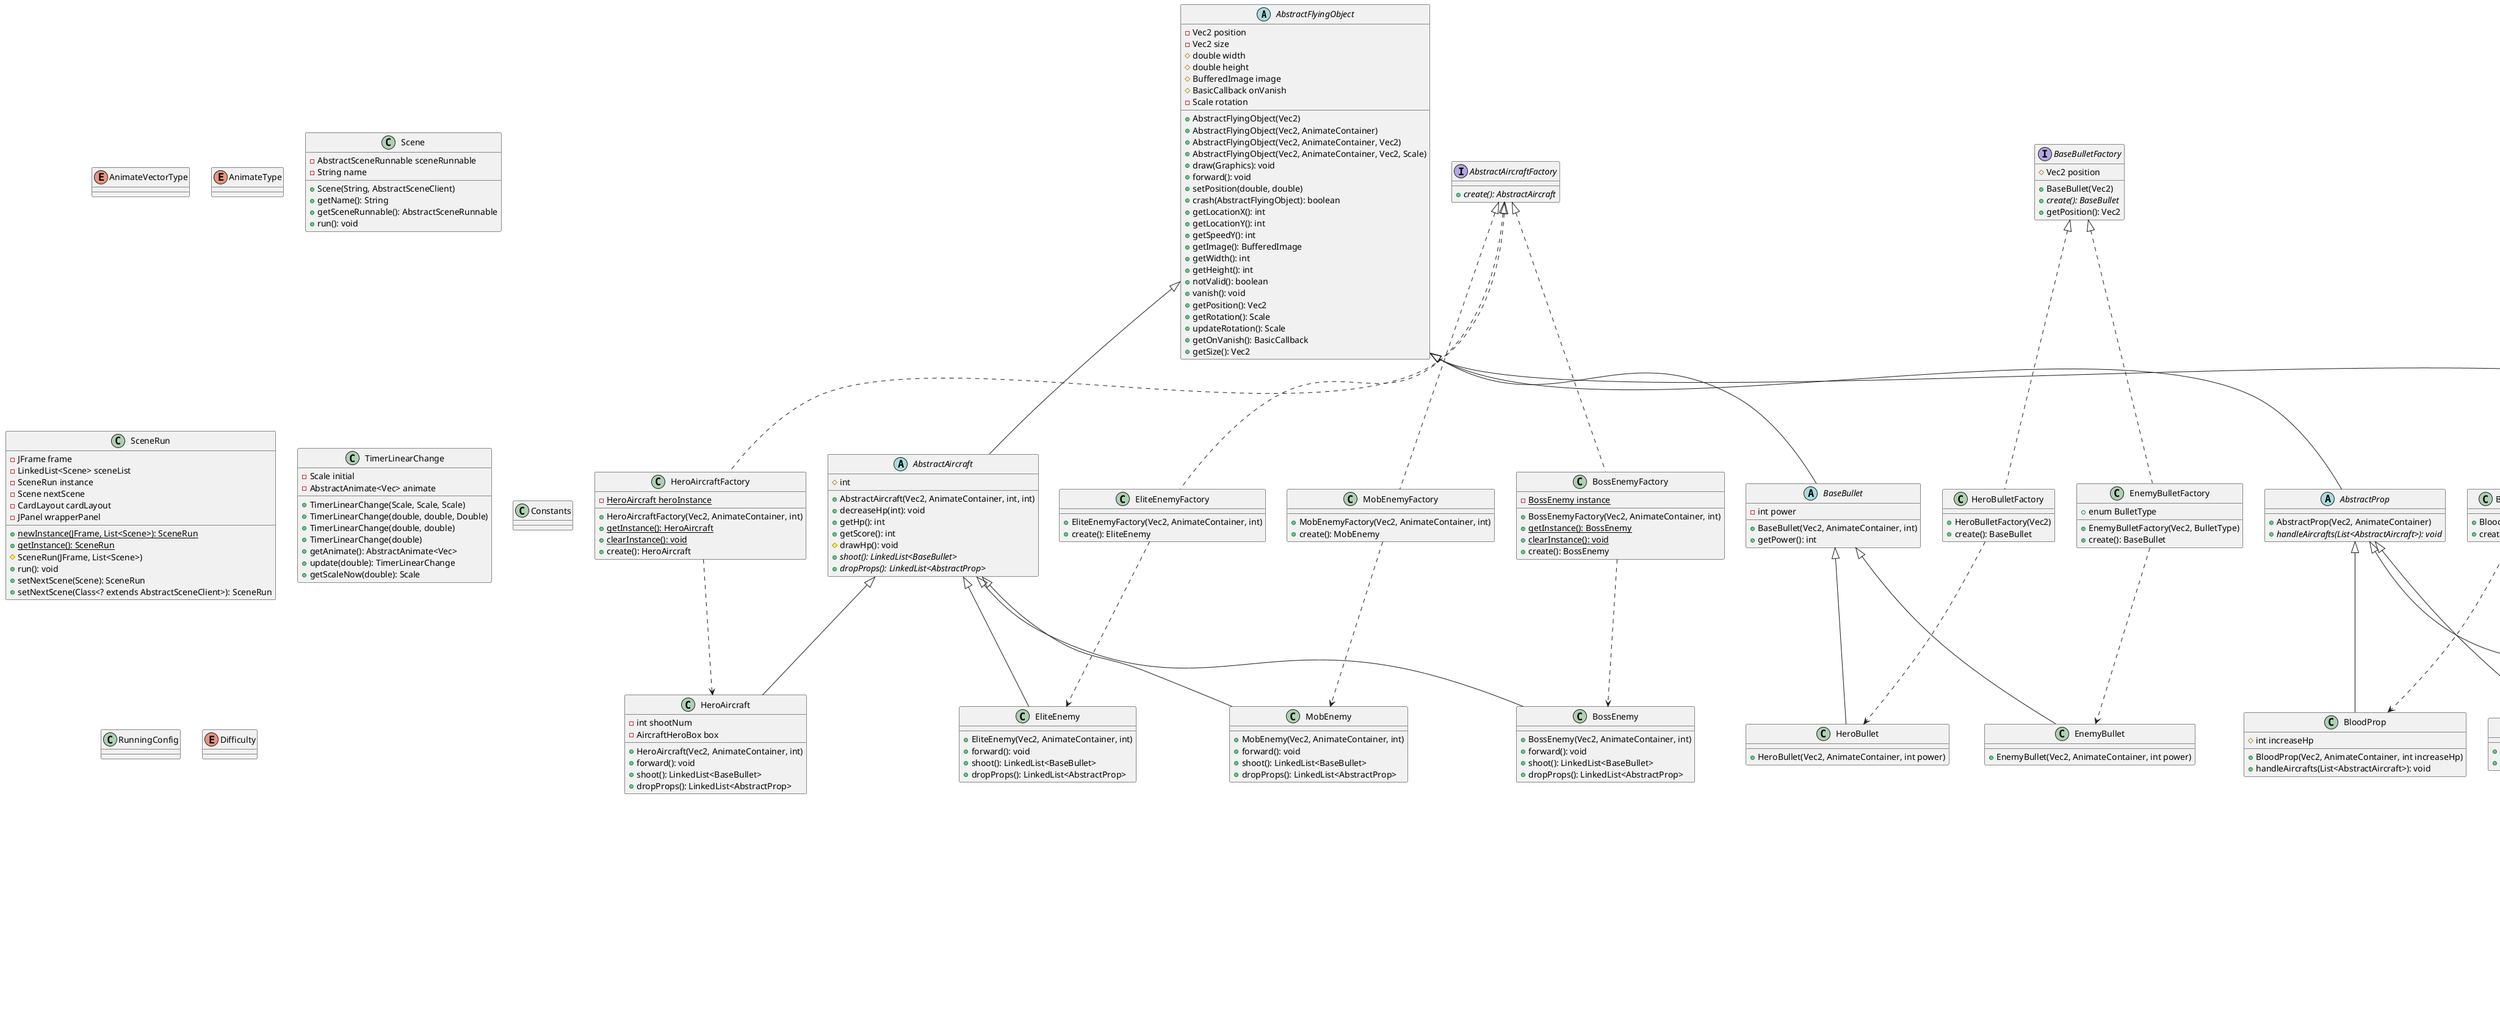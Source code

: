 @startuml
'https: //plantuml.com/class-diagram

abstract class AbstractFlyingObject {
    - Vec2 position
    - Vec2 size
    # double width
    # double height
    # BufferedImage image
    # BasicCallback onVanish
    - Scale rotation

    + AbstractFlyingObject(Vec2)
    + AbstractFlyingObject(Vec2, AnimateContainer)
    + AbstractFlyingObject(Vec2, AnimateContainer, Vec2)
    + AbstractFlyingObject(Vec2, AnimateContainer, Vec2, Scale)
    + draw(Graphics): void
    + forward(): void
    + setPosition(double, double)
    + crash(AbstractFlyingObject): boolean
    + getLocationX(): int
    + getLocationY(): int
    + getSpeedY(): int
    + getImage(): BufferedImage
    + getWidth(): int
    + getHeight(): int
    + notValid(): boolean
    + vanish(): void
    + getPosition(): Vec2
    + getRotation(): Scale
    + updateRotation(): Scale
    + getOnVanish(): BasicCallback
    + getSize(): Vec2
}

abstract class AbstractAircraft extends AbstractFlyingObject {
	# int
    + AbstractAircraft(Vec2, AnimateContainer, int, int)
    + decreaseHp(int): void
    + getHp(): int
    + getScore(): int
    # drawHp(): void
    + {abstract} shoot(): LinkedList<BaseBullet>
    + {abstract} dropProps(): LinkedList<AbstractProp>
 }

abstract class BaseBullet extends AbstractFlyingObject {
    - int power
    + BaseBullet(Vec2, AnimateContainer, int)
	+ getPower(): int
}

class HeroAircraft extends AbstractAircraft {
    - int shootNum
    - AircraftHeroBox box
    + HeroAircraft(Vec2, AnimateContainer, int)
    + forward(): void
    + shoot(): LinkedList<BaseBullet>
    + dropProps(): LinkedList<AbstractProp>
}

class MobEnemy extends AbstractAircraft {
    + MobEnemy(Vec2, AnimateContainer, int)
    + forward(): void
    + shoot(): LinkedList<BaseBullet>
    + dropProps(): LinkedList<AbstractProp>
}

class EliteEnemy extends AbstractAircraft {
    + EliteEnemy(Vec2, AnimateContainer, int)
    + forward(): void
    + shoot(): LinkedList<BaseBullet>
    + dropProps(): LinkedList<AbstractProp>
}

class BossEnemy extends AbstractAircraft {
    + BossEnemy(Vec2, AnimateContainer, int)
    + forward(): void
    + shoot(): LinkedList<BaseBullet>
    + dropProps(): LinkedList<AbstractProp>
}

class HeroBullet extends BaseBullet {
    + HeroBullet(Vec2, AnimateContainer, int power)
}

class EnemyBullet extends BaseBullet {
    + EnemyBullet(Vec2, AnimateContainer, int power)
}

abstract class AbstractProp extends AbstractFlyingObject {
    + AbstractProp(Vec2, AnimateContainer)
    + {abstract} handleAircrafts(List<AbstractAircraft>): void
}

class BloodProp extends AbstractProp {
    # int increaseHp
    + BloodProp(Vec2, AnimateContainer, int increaseHp)
    + handleAircrafts(List<AbstractAircraft>): void
}

class BombProp extends AbstractProp {
    + BombProp(Vec2, AnimateContainer)
    + handleAircrafts(List<AbstractAircraft>): void
}

class BulletProp extends AbstractProp {
    + BulletProp(Vec2, AnimateContainer)
    + handleAircrafts(List<AbstractAircraft>): void
}

interface AbstractAircraftFactory {
    + {abstract} create(): AbstractAircraft
}

class HeroAircraftFactory implements AbstractAircraftFactory {
    - {static} HeroAircraft heroInstance
    + HeroAircraftFactory(Vec2, AnimateContainer, int)
    + {static} getInstance(): HeroAircraft
    + {static} clearInstance(): void
    + create(): HeroAircraft
}
HeroAircraftFactory ..> HeroAircraft

class BossEnemyFactory implements AbstractAircraftFactory {
    - {static} BossEnemy instance
    + BossEnemyFactory(Vec2, AnimateContainer, int)
    + {static} getInstance(): BossEnemy
    + {static} clearInstance(): void
    + create(): BossEnemy
}
BossEnemyFactory ..> BossEnemy

class EliteEnemyFactory implements AbstractAircraftFactory {
    + EliteEnemyFactory(Vec2, AnimateContainer, int)
    + create(): EliteEnemy
}
EliteEnemyFactory ..> EliteEnemy

class MobEnemyFactory implements AbstractAircraftFactory {
    + MobEnemyFactory(Vec2, AnimateContainer, int)
    + create(): MobEnemy
}
MobEnemyFactory ..> MobEnemy

interface BaseBulletFactory {
    # Vec2 position
    + BaseBullet(Vec2)
    + {abstract} create(): BaseBullet
    + getPosition(): Vec2
}

class EnemyBulletFactory implements BaseBulletFactory {
    + enum BulletType
    + EnemyBulletFactory(Vec2, BulletType)
    + create(): BaseBullet
}
EnemyBulletFactory ..> EnemyBullet

class HeroBulletFactory implements BaseBulletFactory {
    + HeroBulletFactory(Vec2)
    + create(): BaseBullet
}
HeroBulletFactory ..> HeroBullet

interface AbstractPropFactory {
    # Vec2 position
    + {abstract} create(): AbstractProp
    # getPosition(): Vec2
    # getAnimateContainer(): AnimateContainer
}

class BloodPropFactory implements AbstractPropFactory {
    + BloodPropFactory(Vec2)
    + create(): BloodProp
}
BloodPropFactory ..> BloodProp

class BombPropFactory implements AbstractPropFactory {
    + BloodPropFactory(Vec2)
    + create(): BombProp
}
BombPropFactory ..> BombProp

class BulletPropFactory implements AbstractPropFactory {
    + BulletPropFactory(Vec2)
    + create(): BulletProp
}
BulletPropFactory ..> BulletProp

interface BasicCallback {
    + run(): void
}

class VectorType {
    - int size
    + VectorType()
    + VectorType(int, List<Double>)
    + get(): List<Double>
    + set(VectorType): void
    + set(List<Double>): void
    + getSize(): int
    + calc(VectorType, Operator): VectorType
    + enum Operator
    + plus(double): VectorType
    + minus(double): VectorType
    + times(double): VectorType
    + divide(double): VectorType
    + plus(VectorType): VectorType
    + minus(VectorType): VectorType
    + times(VectorType): VectorType
    + divide(VectorType): VectorType
    + equals(VectorType): Boolean
}

class VectorTypeFactory {
    + VectorTypeFactory()
    + {static} fromDouble(int, double): VectorType
}
VectorTypeFactory ..> VectorType

interface VectorFactory<T> {
    + fromVector(VectorType): T
    + copy(): T
    + getNewInstance(): T
}

class Vec extends VectorType implements VectorFactory {
    + Vec()
    + Vec(int, List<Double>)
    + copy(): Vec
    + fromVector(VectorType): Vec
    + getNewInstance(): Vec
    + toString(): String
    + plus(Vec): Vec
    + minus(Vec): Vec
    + times(Vec): Vec
    + divide(Vec): Vec
}

class Vec2 extends Vec {
    + Vec2()
    + Vec2(double, double)
    + fromVector(VectorType): Vec2
    + copy(): Vec2
    + set(double, double): void
    + plus(Vec2): Vec2
    + minus(Vec2): Vec2
    + times(Vec2): Vec2
    + divide(Vec2): Vec2
    + getX(): double
    + getY(): double
    + getNewInstance(): Vec2
}

class Scale extends Vec {
    + Scale()
    + Scale(double)
    + fromVector(VectorType): Scale
    + copy(): Scale
    + set(double, double): void
    + plus(Scale): Scale
    + minus(Scale): Scale
    + times(Scale): Scale
    + divide(Scale): Scale
    + getX(): double
    + getNewInstance(): Scale
}

interface TimerCallback extends BasicCallback

class Timer {
    - double duration
    - double time
    - TimerCallback callback
    + Timer(double, TimerCallback)
    + Timer(TimerLinearChange, TimerCallback)
    + execute(TimerController): void
    + update(double): void
}

class TimerController {
    - List<Timer> TIMERS
    + TimerController()
    + getTimers(): List<Timer>
    + done(): void
    + init(double): void
    + update(): void
    + add(Timer): void
    + getFps(): int
    + getTimeDelta(): double
}
Timer ..+ TimerController

class Animate

enum AnimateVectorType

enum AnimateType

abstract class AbstractAnimate<T> {
    - AnimateType animateType
    - AnimateVectorType animateVectorType
    - T source
    + AbstractAnimate(T, AnimateType, AnimateVectorType, double, double)
    + update(double): Boolean
    + isDone(double): Boolean
    + getSpeed(double): T
    + getDelta(): T
    + getAnimateVectorType(): AnimateVectorType
    + getAnimateType(): AnimateType
    + getSource(): T
    # getNewVecInstance(): T
}

class Linear<T> extends AbstractAnimate {
    - T speed
    - Boolean willStop
    + Linear(T, T, AnimateVectorType, double)
    + Linear(T, T, AnimateVectorType, double, double)
    + Linear(T, T, AnimateVectorType, double, double, Boolean)
    + update(double): Boolean
    + isDone(double): Boolean
    + getSpeed(): T
    + getDelta(): T
}
Linear ..+ Animate

class LinearLoop<T> extends Linear {
    - Vec2 range
    + LinearLoop(T, T, AnimateVectorType, double, Vec2)
    + update(double): Boolean
    + isDone(double): Boolean
}
LinearLoop ..+ Animate

class LinearRebound<T> extends Linear {
    - Vec2 rangeLeft
    - Vec2 rangeRight
    + LinearRebound(T, T, double, Vec2, Vec2)
    + LinearRebound(T, T, double, Vec2, Vec2, double)
    + isDone(double): Boolean
    + update(double): Boolean
}
LinearRebound ..+ Animate

class AnimateContainer {
    - List<AbstractAnimate<Vec>> animateList
    + AnimateContainer()
    + AnimateContainer(List<AbstractAnimate<Vec>>)
    # updateAllInner(double): List<Boolean>
    + updateAll(double): Boolean
    + getSpeed(double): Vec
    + getRotation(): Scale
    + getDelta(): Vec
    + getAnimateList(): ListL<AbstractAnimate<Vec>>
}

class AnimateContainerFactory {
    + enum ContainerType
    + AnimateContainerFactory(ContainerType, Vec2)
    + setupTimeSpan(double): AnimateContainerFactory
    + setupSpeed(Vec2): AnimateContainerFactory
    + setupRange(Vec2): AnimateContainerFactory
    + setupRange2(Vec2): AnimateContainerFactory
    + create(): AnimateContainer
}
AnimateContainerFactory ..> AnimateContainer

interface HistoryDAO {
    + load(): void
    + dump(): void
    + updateByTime(int, HistoryObject): Boolean
    + deleteByTime(): Boolean
    + getByName(String): HistoryObject
    + addOne(HistoryObject): void
    + getAll(): List<HistoryObject>
    + deleteAll(): void
}

class HistoryObject {
    - String name
    - int score
    - long time
    - String message
    + HistoryObject(String, int, long, String)
    + copy(long): HistoryObject
    + toString(): String
    + getTimeString(): String
    + getName(): String
    + getScore(): int
    + getTime(): long
    + getMessage(): String
}

class HistoryImpl implements HistoryDAO {
    - {static} String FILENAME
    - List<HistoryObject> data
    + HistoryImpl()
    + load(): void
    + dump(): void
    + updateByTime(int, HistoryObject): Boolean
    + deleteByTime(): Boolean
    + getByName(String): HistoryObject
    + addOne(HistoryObject): void
    + getAll(): List<HistoryObject>
    + deleteAll(): void
    + display(): void
}

class HistoryObjectFactory {
    + HistoryObjectFactory(String, int, String)
    + create(): HistoryObject
}
HistoryObjectFactory ..> HistoryObject

class AircraftBox extends AbstractFlyingObject {
    + AircraftBox(Vec2, Vec2)
    + forward(): void
}

class AircraftHeroBox extends AircraftBox

abstract class AbstractSceneClient {
    - Object waitObject
    + {abstract} getPanel(): JPanel
    + getWaitObject(): Object
    + nextScene(Class<? extends AbstractSceneClient>): void
    + void startAction(): void
}

interface Runnable {
    + {abstract} run(): void
}

abstract class AbstractSceneRunnable implements Runnable {
    + getClient(): AbstractSceneClient
    + run(): void
}

class Scene {
    - AbstractSceneRunnable sceneRunnable
    - String name
    + Scene(String, AbstractSceneClient)
    + getName(): String
    + getSceneRunnable(): AbstractSceneRunnable
    + run(): void
}

class SceneRun {
    - JFrame frame
    - LinkedList<Scene> sceneList
    - SceneRun instance
    - Scene nextScene
    - CardLayout cardLayout
    - JPanel wrapperPanel
    + {static} newInstance(JFrame, List<Scene>): SceneRun
    + {static} getInstance(): SceneRun
    # SceneRun(JFrame, List<Scene>)
    + run(): void
    + setNextScene(Scene): SceneRun
    + setNextScene(Class<? extends AbstractSceneClient>): SceneRun
}

class GameWindow extends AbstractSceneClient {
    - {static} GameWindow gameWindow
    - {static} Game game
    + {static} getInstance(): GameWindow
    + getPanel(): JPanel
    + getGame(): Game
    + getWaitObject(): Object
    + nextScene(Class<? extends AbstractSceneClient>): void
    + clearGameInstance(): void
    + startAction(): void
}

class HistoryWindow extends AbstractSceneClient {
    - {static} HistoryWindow historyWindow
    - JPanel mainPanel
    - JLabel difficultyLabel
    - JTable historyTable
    - JComboBox<String> selectDifficultyComboBox
    - Difficulty selectedDifficulty
    + HistoryWindow(boolean)
    + HistoryWindow()
    + syncWidthDao(): void
    + {static} getInstance(): HistoryWindow
    + getPanel(): JPanel
    + startAction(): void
}

class MainWindow extends AbstractSceneClient {
    - {static} MainWindow mainWindow
    - JCheckBox musicOnCheckBox
    - JPanel mainPanel
    + {static} getInstance(): MainWindow
    + MainWindow()
    + getPanel(): JPanel
}

class TimerLinearChange {
    - Scale initial
    - AbstractAnimate<Vec> animate
    + TimerLinearChange(Scale, Scale, Scale)
    + TimerLinearChange(double, double, Double)
    + TimerLinearChange(double, double)
    + TimerLinearChange(double)
    + getAnimate(): AbstractAnimate<Vec>
    + update(double): TimerLinearChange
    + getScaleNow(double): Scale
}

abstract class AbstractConfig {
    # TimerLinearChange mobCreate
    # TimerLinearChange eliteCreate
    # TimerLinearChange enemyShoot
    # TimerLinearChange bossShoot
    # TimerLinearChange heroShoot
    # TimerLinearChange bossScoreThreshold
    # TimerLinearChange dropPropsRate
    # TimerLinearChange enemyMagnification
    + getMobCreate(): TimerLinearChange
    + getEliteCreate(): TimerLinearChange
    + getEnemyShoot(): TimerLinearChange
    + getHeroShoot(): TimerLinearChange
    + getBossShoot(): TimerLinearChange
    + getBossScoreThreshold(): TimerLinearChange
    + getDropPropsRate(): TimerLinearChange
    + getEnemyMagnification(): TimerLinearChange
    + getHeroInitialHp(): int
    + toString(): String
    + printNow(): void
}

class EasyConfig extends AbstractConfig

class MediumConfig extends AbstractConfig {
    # TimerLinearChange mobCreate
    # TimerLinearChange eliteCreate
    # TimerLinearChange enemyShoot
    # TimerLinearChange bossShoot
    # TimerLinearChange dropPropsRate
    # TimerLinearChange enemyMagnification
    + getMobCreate(): TimerLinearChange
    + getEliteCreate(): TimerLinearChange
    + getEnemyShoot(): TimerLinearChange
    + getBossShoot(): TimerLinearChange
    + getDropPropsRate(): TimerLinearChange
    + getEnemyMagnification(): TimerLinearChange
    + getHeroInitialHp(): int
}

class HardConfig extends AbstractConfig {
    # TimerLinearChange mobCreate
    # TimerLinearChange eliteCreate
    # TimerLinearChange enemyShoot
    # TimerLinearChange bossShoot
    # TimerLinearChange dropPropsRate
    # TimerLinearChange enemyMagnification
    # TimerLinearChange bossScoreThreshold
    + getMobCreate(): TimerLinearChange
    + getEliteCreate(): TimerLinearChange
    + getEnemyShoot(): TimerLinearChange
    + getBossShoot(): TimerLinearChange
    + getDropPropsRate(): TimerLinearChange
    + getEnemyMagnification(): TimerLinearChange
    + getHeroInitialHp(): int
    + getBossScoreThreshold(): TimerLinearChange
}

class ConfigFactory {
    - Difficulty difficulty
    + ConfigFactory(Difficulty)
    + create(): AbstractConfig
}
ConfigFactory ..> EasyConfig
ConfigFactory ..> MediumConfig
ConfigFactory ..> HardConfig

class Constants

class RunningConfig

enum Difficulty

@enduml